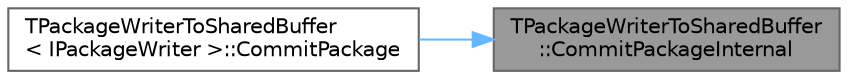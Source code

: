 digraph "TPackageWriterToSharedBuffer::CommitPackageInternal"
{
 // INTERACTIVE_SVG=YES
 // LATEX_PDF_SIZE
  bgcolor="transparent";
  edge [fontname=Helvetica,fontsize=10,labelfontname=Helvetica,labelfontsize=10];
  node [fontname=Helvetica,fontsize=10,shape=box,height=0.2,width=0.4];
  rankdir="RL";
  Node1 [id="Node000001",label="TPackageWriterToSharedBuffer\l::CommitPackageInternal",height=0.2,width=0.4,color="gray40", fillcolor="grey60", style="filled", fontcolor="black",tooltip=" "];
  Node1 -> Node2 [id="edge1_Node000001_Node000002",dir="back",color="steelblue1",style="solid",tooltip=" "];
  Node2 [id="Node000002",label="TPackageWriterToSharedBuffer\l\< IPackageWriter \>::CommitPackage",height=0.2,width=0.4,color="grey40", fillcolor="white", style="filled",URL="$db/d88/classTPackageWriterToSharedBuffer.html#ae00bb19b68cdfa8e87a91fb088996350",tooltip=" "];
}
